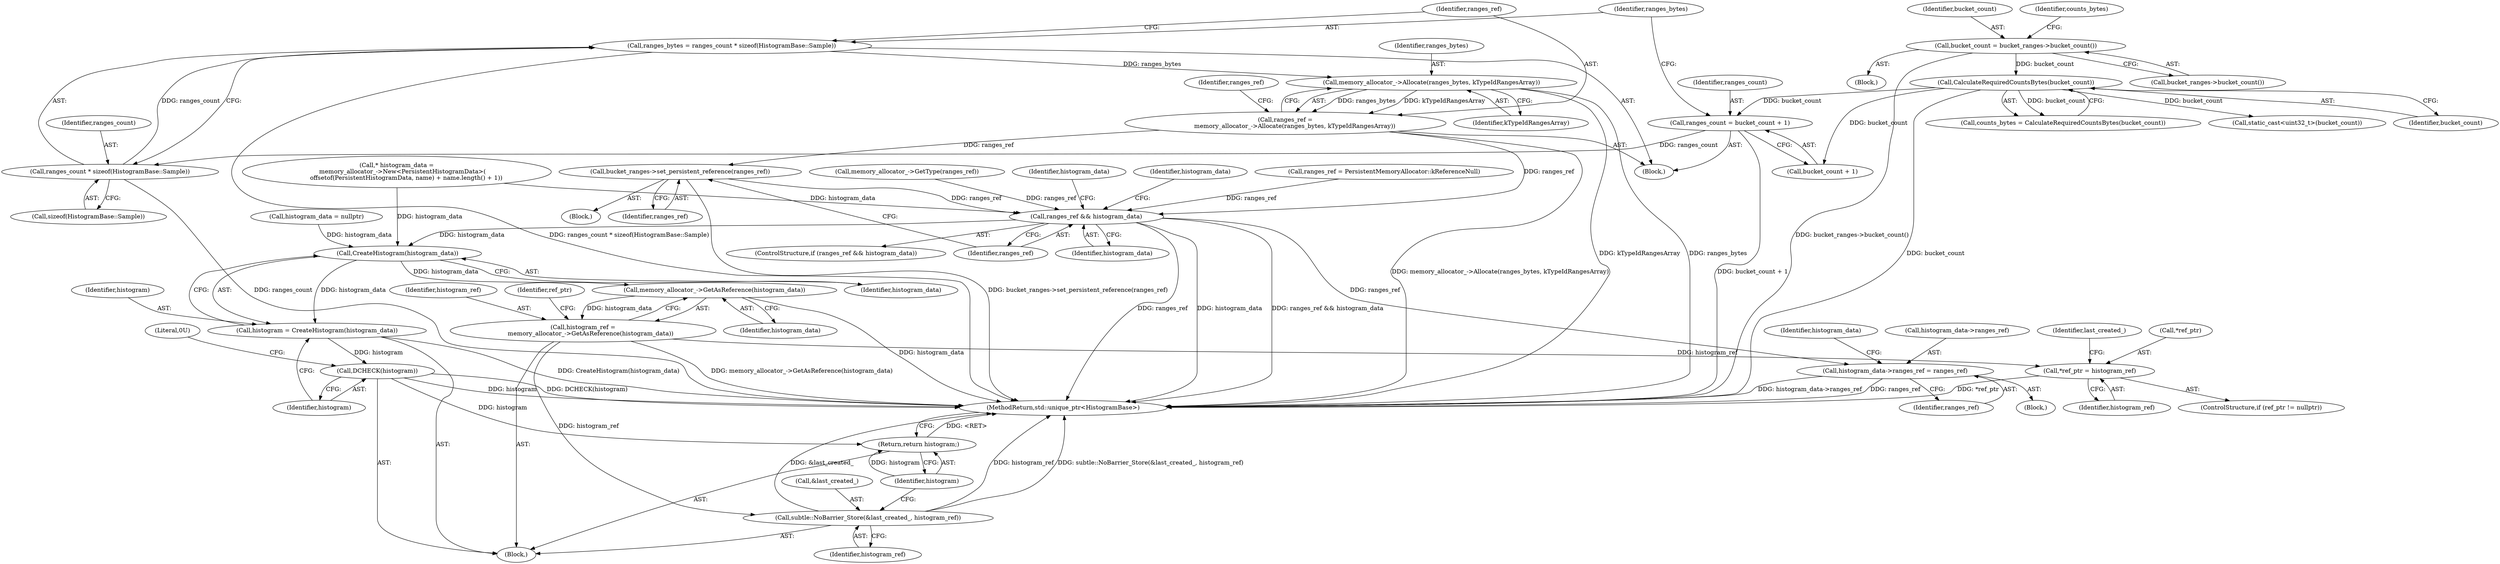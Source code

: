 digraph "0_Chrome_3f38b2253b19f9f9595f79fb92bfb5077e7b1959_0@integer" {
"1000196" [label="(Call,ranges_bytes = ranges_count * sizeof(HistogramBase::Sample))"];
"1000198" [label="(Call,ranges_count * sizeof(HistogramBase::Sample))"];
"1000190" [label="(Call,ranges_count = bucket_count + 1)"];
"1000168" [label="(Call,CalculateRequiredCountsBytes(bucket_count))"];
"1000162" [label="(Call,bucket_count = bucket_ranges->bucket_count())"];
"1000204" [label="(Call,memory_allocator_->Allocate(ranges_bytes, kTypeIdRangesArray))"];
"1000202" [label="(Call,ranges_ref =\n          memory_allocator_->Allocate(ranges_bytes, kTypeIdRangesArray))"];
"1000243" [label="(Call,bucket_ranges->set_persistent_reference(ranges_ref))"];
"1000258" [label="(Call,ranges_ref && histogram_data)"];
"1000279" [label="(Call,histogram_data->ranges_ref = ranges_ref)"];
"1000300" [label="(Call,CreateHistogram(histogram_data))"];
"1000298" [label="(Call,histogram = CreateHistogram(histogram_data))"];
"1000302" [label="(Call,DCHECK(histogram))"];
"1000335" [label="(Return,return histogram;)"];
"1000321" [label="(Call,memory_allocator_->GetAsReference(histogram_data))"];
"1000319" [label="(Call,histogram_ref =\n        memory_allocator_->GetAsReference(histogram_data))"];
"1000327" [label="(Call,*ref_ptr = histogram_ref)"];
"1000331" [label="(Call,subtle::NoBarrier_Store(&last_created_, histogram_ref))"];
"1000283" [label="(Identifier,ranges_ref)"];
"1000204" [label="(Call,memory_allocator_->Allocate(ranges_bytes, kTypeIdRangesArray))"];
"1000258" [label="(Call,ranges_ref && histogram_data)"];
"1000190" [label="(Call,ranges_count = bucket_count + 1)"];
"1000255" [label="(Call,memory_allocator_->GetType(ranges_ref))"];
"1000299" [label="(Identifier,histogram)"];
"1000330" [label="(Identifier,histogram_ref)"];
"1000336" [label="(Identifier,histogram)"];
"1000192" [label="(Call,bucket_count + 1)"];
"1000226" [label="(Block,)"];
"1000280" [label="(Call,histogram_data->ranges_ref)"];
"1000279" [label="(Call,histogram_data->ranges_ref = ranges_ref)"];
"1000321" [label="(Call,memory_allocator_->GetAsReference(histogram_data))"];
"1000291" [label="(Call,histogram_data = nullptr)"];
"1000168" [label="(Call,CalculateRequiredCountsBytes(bucket_count))"];
"1000200" [label="(Call,sizeof(HistogramBase::Sample))"];
"1000118" [label="(Call,* histogram_data =\n      memory_allocator_->New<PersistentHistogramData>(\n          offsetof(PersistentHistogramData, name) + name.length() + 1))"];
"1000203" [label="(Identifier,ranges_ref)"];
"1000264" [label="(Identifier,histogram_data)"];
"1000286" [label="(Identifier,histogram_data)"];
"1000296" [label="(Block,)"];
"1000166" [label="(Call,counts_bytes = CalculateRequiredCountsBytes(bucket_count))"];
"1000333" [label="(Identifier,last_created_)"];
"1000164" [label="(Call,bucket_ranges->bucket_count())"];
"1000257" [label="(ControlStructure,if (ranges_ref && histogram_data))"];
"1000198" [label="(Call,ranges_count * sizeof(HistogramBase::Sample))"];
"1000191" [label="(Identifier,ranges_count)"];
"1000292" [label="(Identifier,histogram_data)"];
"1000261" [label="(Block,)"];
"1000162" [label="(Call,bucket_count = bucket_ranges->bucket_count())"];
"1000335" [label="(Return,return histogram;)"];
"1000327" [label="(Call,*ref_ptr = histogram_ref)"];
"1000197" [label="(Identifier,ranges_bytes)"];
"1000205" [label="(Identifier,ranges_bytes)"];
"1000248" [label="(Call,ranges_ref = PersistentMemoryAllocator::kReferenceNull)"];
"1000259" [label="(Identifier,ranges_ref)"];
"1000302" [label="(Call,DCHECK(histogram))"];
"1000244" [label="(Identifier,ranges_ref)"];
"1000328" [label="(Call,*ref_ptr)"];
"1000301" [label="(Identifier,histogram_data)"];
"1000332" [label="(Call,&last_created_)"];
"1000260" [label="(Identifier,histogram_data)"];
"1000323" [label="(ControlStructure,if (ref_ptr != nullptr))"];
"1000373" [label="(MethodReturn,std::unique_ptr<HistogramBase>)"];
"1000206" [label="(Identifier,kTypeIdRangesArray)"];
"1000196" [label="(Call,ranges_bytes = ranges_count * sizeof(HistogramBase::Sample))"];
"1000298" [label="(Call,histogram = CreateHistogram(histogram_data))"];
"1000319" [label="(Call,histogram_ref =\n        memory_allocator_->GetAsReference(histogram_data))"];
"1000331" [label="(Call,subtle::NoBarrier_Store(&last_created_, histogram_ref))"];
"1000163" [label="(Identifier,bucket_count)"];
"1000300" [label="(Call,CreateHistogram(histogram_data))"];
"1000303" [label="(Identifier,histogram)"];
"1000243" [label="(Call,bucket_ranges->set_persistent_reference(ranges_ref))"];
"1000325" [label="(Identifier,ref_ptr)"];
"1000334" [label="(Identifier,histogram_ref)"];
"1000188" [label="(Block,)"];
"1000208" [label="(Identifier,ranges_ref)"];
"1000305" [label="(Literal,0U)"];
"1000160" [label="(Block,)"];
"1000322" [label="(Identifier,histogram_data)"];
"1000202" [label="(Call,ranges_ref =\n          memory_allocator_->Allocate(ranges_bytes, kTypeIdRangesArray))"];
"1000167" [label="(Identifier,counts_bytes)"];
"1000199" [label="(Identifier,ranges_count)"];
"1000276" [label="(Call,static_cast<uint32_t>(bucket_count))"];
"1000320" [label="(Identifier,histogram_ref)"];
"1000169" [label="(Identifier,bucket_count)"];
"1000196" -> "1000188"  [label="AST: "];
"1000196" -> "1000198"  [label="CFG: "];
"1000197" -> "1000196"  [label="AST: "];
"1000198" -> "1000196"  [label="AST: "];
"1000203" -> "1000196"  [label="CFG: "];
"1000196" -> "1000373"  [label="DDG: ranges_count * sizeof(HistogramBase::Sample)"];
"1000198" -> "1000196"  [label="DDG: ranges_count"];
"1000196" -> "1000204"  [label="DDG: ranges_bytes"];
"1000198" -> "1000200"  [label="CFG: "];
"1000199" -> "1000198"  [label="AST: "];
"1000200" -> "1000198"  [label="AST: "];
"1000198" -> "1000373"  [label="DDG: ranges_count"];
"1000190" -> "1000198"  [label="DDG: ranges_count"];
"1000190" -> "1000188"  [label="AST: "];
"1000190" -> "1000192"  [label="CFG: "];
"1000191" -> "1000190"  [label="AST: "];
"1000192" -> "1000190"  [label="AST: "];
"1000197" -> "1000190"  [label="CFG: "];
"1000190" -> "1000373"  [label="DDG: bucket_count + 1"];
"1000168" -> "1000190"  [label="DDG: bucket_count"];
"1000168" -> "1000166"  [label="AST: "];
"1000168" -> "1000169"  [label="CFG: "];
"1000169" -> "1000168"  [label="AST: "];
"1000166" -> "1000168"  [label="CFG: "];
"1000168" -> "1000373"  [label="DDG: bucket_count"];
"1000168" -> "1000166"  [label="DDG: bucket_count"];
"1000162" -> "1000168"  [label="DDG: bucket_count"];
"1000168" -> "1000192"  [label="DDG: bucket_count"];
"1000168" -> "1000276"  [label="DDG: bucket_count"];
"1000162" -> "1000160"  [label="AST: "];
"1000162" -> "1000164"  [label="CFG: "];
"1000163" -> "1000162"  [label="AST: "];
"1000164" -> "1000162"  [label="AST: "];
"1000167" -> "1000162"  [label="CFG: "];
"1000162" -> "1000373"  [label="DDG: bucket_ranges->bucket_count()"];
"1000204" -> "1000202"  [label="AST: "];
"1000204" -> "1000206"  [label="CFG: "];
"1000205" -> "1000204"  [label="AST: "];
"1000206" -> "1000204"  [label="AST: "];
"1000202" -> "1000204"  [label="CFG: "];
"1000204" -> "1000373"  [label="DDG: kTypeIdRangesArray"];
"1000204" -> "1000373"  [label="DDG: ranges_bytes"];
"1000204" -> "1000202"  [label="DDG: ranges_bytes"];
"1000204" -> "1000202"  [label="DDG: kTypeIdRangesArray"];
"1000202" -> "1000188"  [label="AST: "];
"1000203" -> "1000202"  [label="AST: "];
"1000208" -> "1000202"  [label="CFG: "];
"1000202" -> "1000373"  [label="DDG: memory_allocator_->Allocate(ranges_bytes, kTypeIdRangesArray)"];
"1000202" -> "1000243"  [label="DDG: ranges_ref"];
"1000202" -> "1000258"  [label="DDG: ranges_ref"];
"1000243" -> "1000226"  [label="AST: "];
"1000243" -> "1000244"  [label="CFG: "];
"1000244" -> "1000243"  [label="AST: "];
"1000259" -> "1000243"  [label="CFG: "];
"1000243" -> "1000373"  [label="DDG: bucket_ranges->set_persistent_reference(ranges_ref)"];
"1000243" -> "1000258"  [label="DDG: ranges_ref"];
"1000258" -> "1000257"  [label="AST: "];
"1000258" -> "1000259"  [label="CFG: "];
"1000258" -> "1000260"  [label="CFG: "];
"1000259" -> "1000258"  [label="AST: "];
"1000260" -> "1000258"  [label="AST: "];
"1000264" -> "1000258"  [label="CFG: "];
"1000292" -> "1000258"  [label="CFG: "];
"1000258" -> "1000373"  [label="DDG: ranges_ref"];
"1000258" -> "1000373"  [label="DDG: histogram_data"];
"1000258" -> "1000373"  [label="DDG: ranges_ref && histogram_data"];
"1000255" -> "1000258"  [label="DDG: ranges_ref"];
"1000248" -> "1000258"  [label="DDG: ranges_ref"];
"1000118" -> "1000258"  [label="DDG: histogram_data"];
"1000258" -> "1000279"  [label="DDG: ranges_ref"];
"1000258" -> "1000300"  [label="DDG: histogram_data"];
"1000279" -> "1000261"  [label="AST: "];
"1000279" -> "1000283"  [label="CFG: "];
"1000280" -> "1000279"  [label="AST: "];
"1000283" -> "1000279"  [label="AST: "];
"1000286" -> "1000279"  [label="CFG: "];
"1000279" -> "1000373"  [label="DDG: histogram_data->ranges_ref"];
"1000279" -> "1000373"  [label="DDG: ranges_ref"];
"1000300" -> "1000298"  [label="AST: "];
"1000300" -> "1000301"  [label="CFG: "];
"1000301" -> "1000300"  [label="AST: "];
"1000298" -> "1000300"  [label="CFG: "];
"1000300" -> "1000298"  [label="DDG: histogram_data"];
"1000291" -> "1000300"  [label="DDG: histogram_data"];
"1000118" -> "1000300"  [label="DDG: histogram_data"];
"1000300" -> "1000321"  [label="DDG: histogram_data"];
"1000298" -> "1000296"  [label="AST: "];
"1000299" -> "1000298"  [label="AST: "];
"1000303" -> "1000298"  [label="CFG: "];
"1000298" -> "1000373"  [label="DDG: CreateHistogram(histogram_data)"];
"1000298" -> "1000302"  [label="DDG: histogram"];
"1000302" -> "1000296"  [label="AST: "];
"1000302" -> "1000303"  [label="CFG: "];
"1000303" -> "1000302"  [label="AST: "];
"1000305" -> "1000302"  [label="CFG: "];
"1000302" -> "1000373"  [label="DDG: histogram"];
"1000302" -> "1000373"  [label="DDG: DCHECK(histogram)"];
"1000302" -> "1000335"  [label="DDG: histogram"];
"1000335" -> "1000296"  [label="AST: "];
"1000335" -> "1000336"  [label="CFG: "];
"1000336" -> "1000335"  [label="AST: "];
"1000373" -> "1000335"  [label="CFG: "];
"1000335" -> "1000373"  [label="DDG: <RET>"];
"1000336" -> "1000335"  [label="DDG: histogram"];
"1000321" -> "1000319"  [label="AST: "];
"1000321" -> "1000322"  [label="CFG: "];
"1000322" -> "1000321"  [label="AST: "];
"1000319" -> "1000321"  [label="CFG: "];
"1000321" -> "1000373"  [label="DDG: histogram_data"];
"1000321" -> "1000319"  [label="DDG: histogram_data"];
"1000319" -> "1000296"  [label="AST: "];
"1000320" -> "1000319"  [label="AST: "];
"1000325" -> "1000319"  [label="CFG: "];
"1000319" -> "1000373"  [label="DDG: memory_allocator_->GetAsReference(histogram_data)"];
"1000319" -> "1000327"  [label="DDG: histogram_ref"];
"1000319" -> "1000331"  [label="DDG: histogram_ref"];
"1000327" -> "1000323"  [label="AST: "];
"1000327" -> "1000330"  [label="CFG: "];
"1000328" -> "1000327"  [label="AST: "];
"1000330" -> "1000327"  [label="AST: "];
"1000333" -> "1000327"  [label="CFG: "];
"1000327" -> "1000373"  [label="DDG: *ref_ptr"];
"1000331" -> "1000296"  [label="AST: "];
"1000331" -> "1000334"  [label="CFG: "];
"1000332" -> "1000331"  [label="AST: "];
"1000334" -> "1000331"  [label="AST: "];
"1000336" -> "1000331"  [label="CFG: "];
"1000331" -> "1000373"  [label="DDG: histogram_ref"];
"1000331" -> "1000373"  [label="DDG: subtle::NoBarrier_Store(&last_created_, histogram_ref)"];
"1000331" -> "1000373"  [label="DDG: &last_created_"];
}
